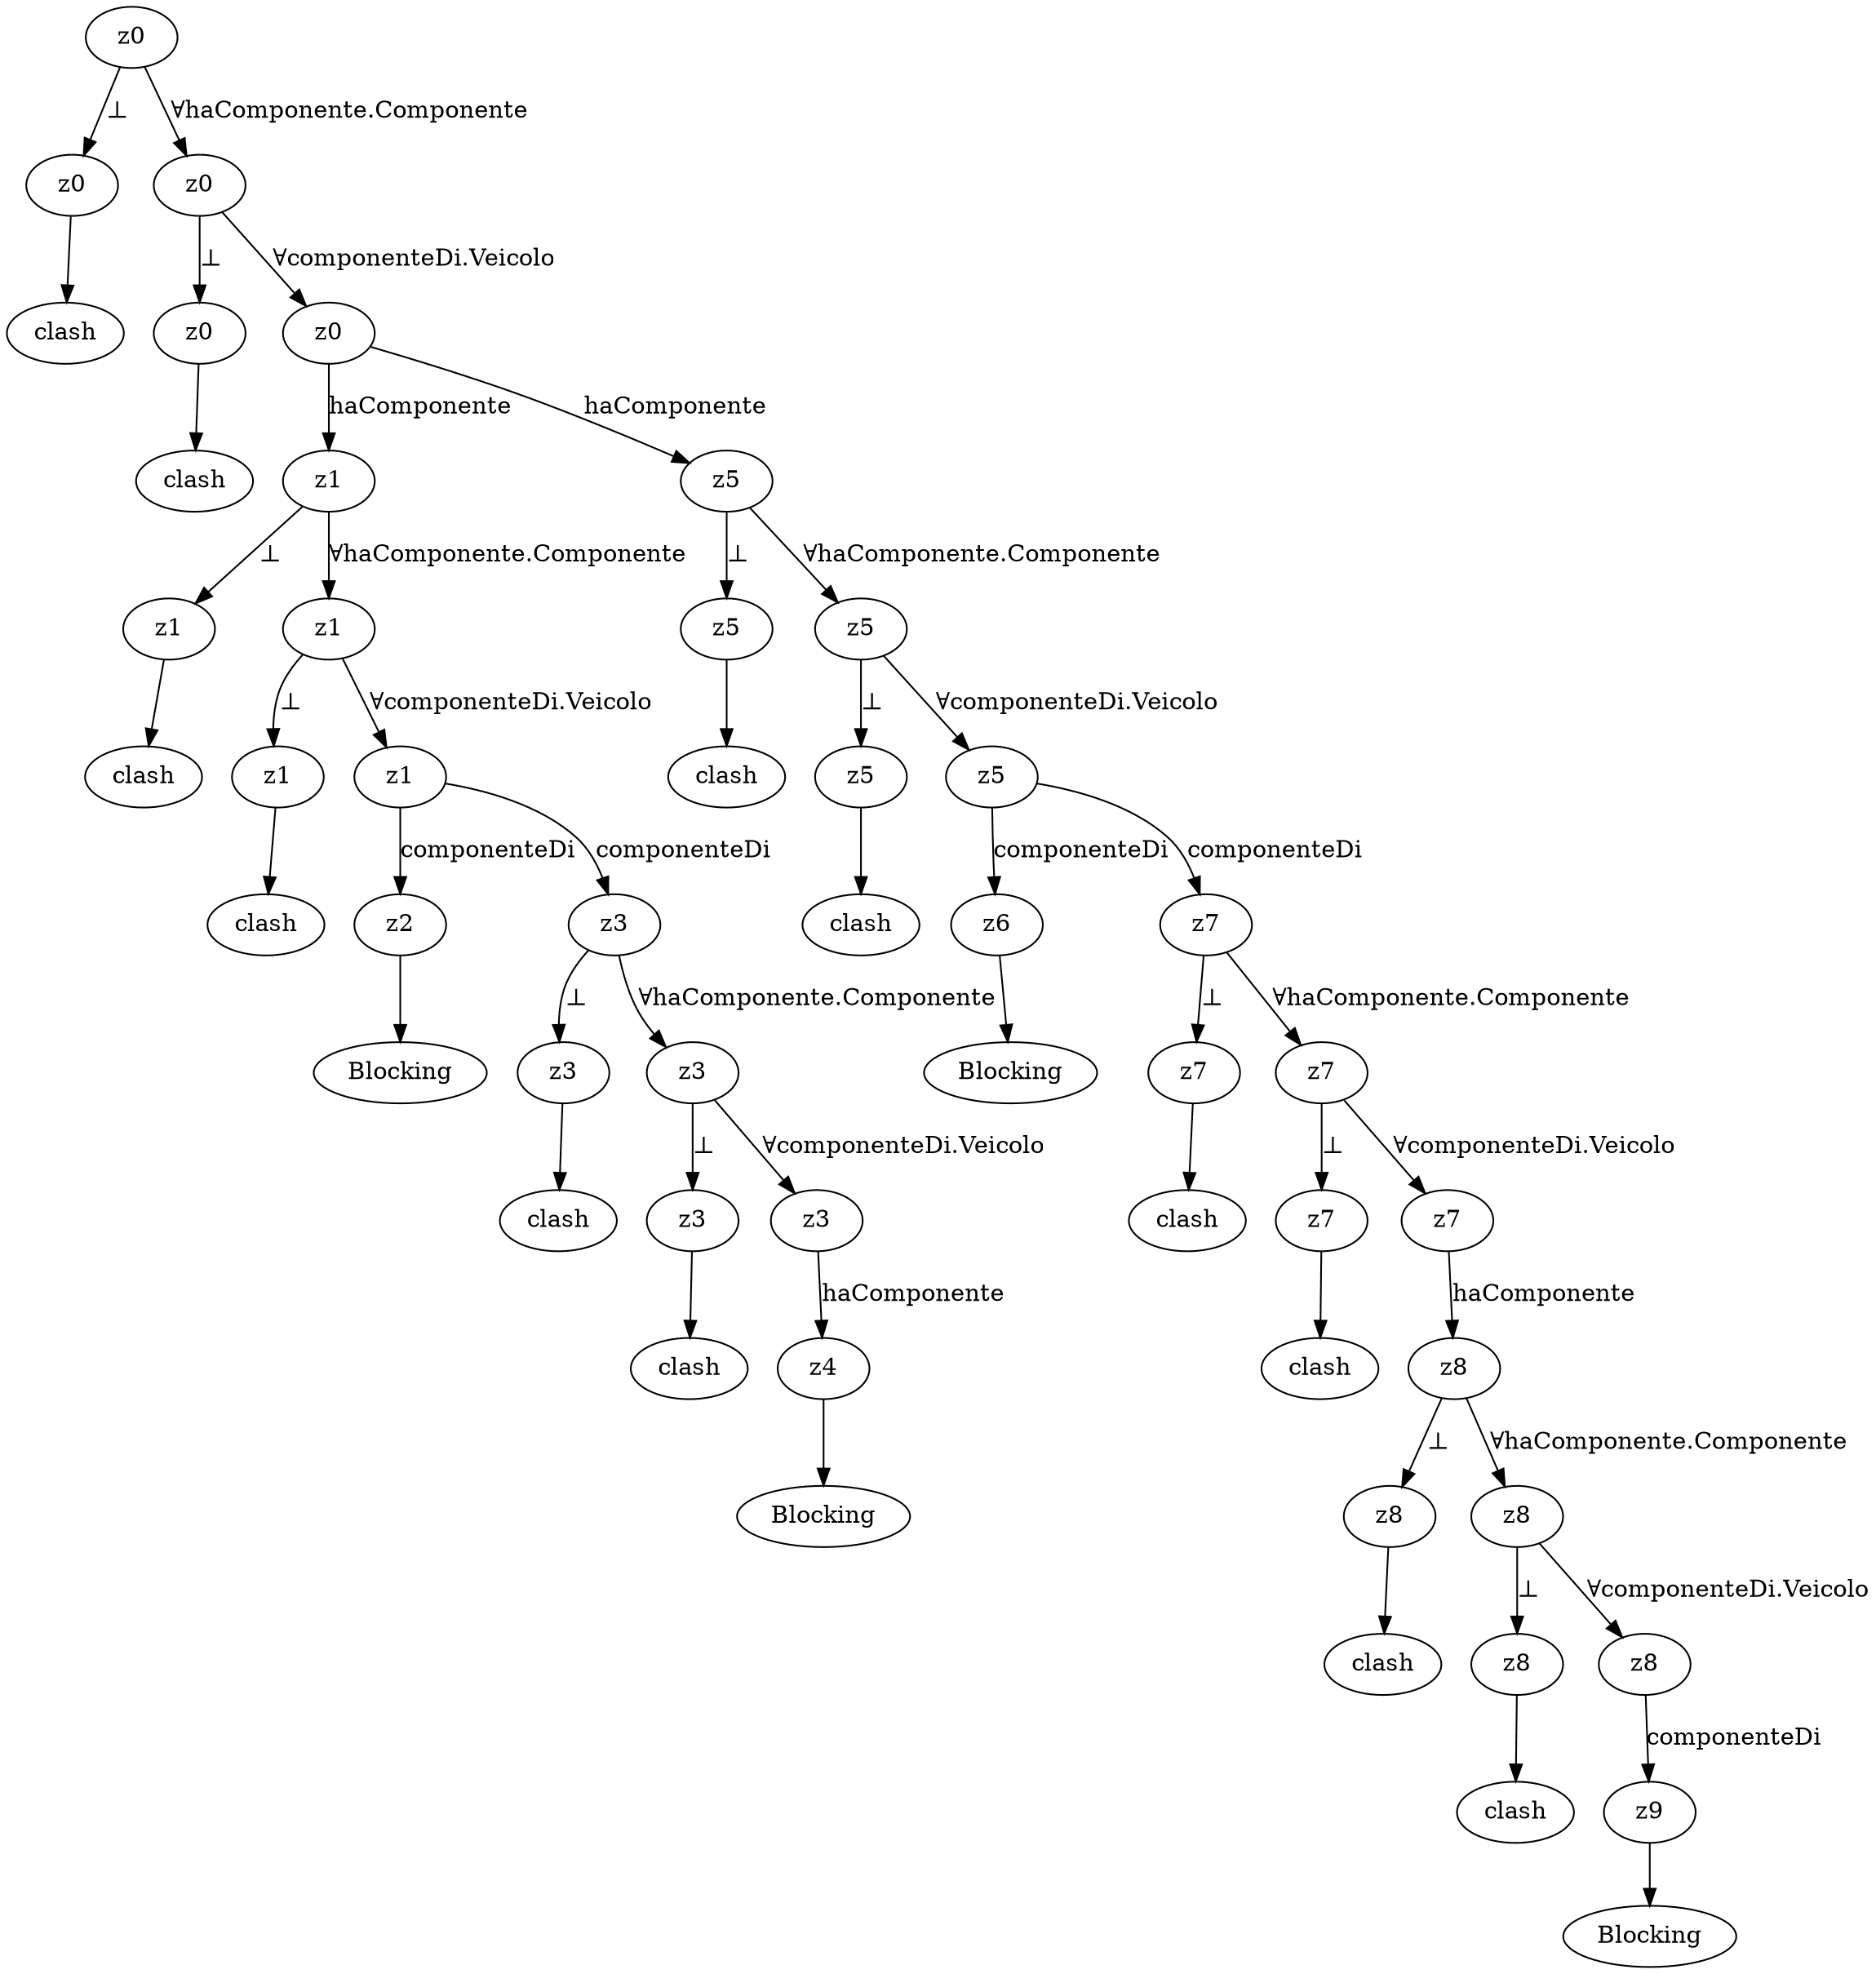 digraph G{
0 [label="z0"];
0 [label="z0" href="file:./labels.html#0" target="_blank"];
1 [label="z0" href="file:./labels.html#1" target="_blank"];
0->1[label="&#8869;"];
2 [label="clash" href="file:./labels.html#2" target="_blank"];
1->2;
3 [label="z0" href="file:./labels.html#3" target="_blank"];
0->3[label="&#8704;haComponente.Componente"];
4 [label="z0" href="file:./labels.html#4" target="_blank"];
3->4[label="&#8869;"];
5 [label="clash" href="file:./labels.html#5" target="_blank"];
4->5;
6 [label="z0" href="file:./labels.html#6" target="_blank"];
3->6[label="&#8704;componenteDi.Veicolo"];
7 [label="z1" href="file:./labels.html#7" target="_blank"];
6->7[label="haComponente"];
8 [label="z1" href="file:./labels.html#8" target="_blank"];
7->8[label="&#8869;"];
9 [label="clash" href="file:./labels.html#9" target="_blank"];
8->9;
10 [label="z1" href="file:./labels.html#10" target="_blank"];
7->10[label="&#8704;haComponente.Componente"];
11 [label="z1" href="file:./labels.html#11" target="_blank"];
10->11[label="&#8869;"];
12 [label="clash" href="file:./labels.html#12" target="_blank"];
11->12;
13 [label="z1" href="file:./labels.html#13" target="_blank"];
10->13[label="&#8704;componenteDi.Veicolo"];
14 [label="z2" href="file:./labels.html#14" target="_blank"];
13->14[label="componenteDi"];
15 [label="Blocking" href="file:./labels.html#15" target="_blank"];
14->15;
16 [label="z3" href="file:./labels.html#16" target="_blank"];
13->16[label="componenteDi"];
17 [label="z3" href="file:./labels.html#17" target="_blank"];
16->17[label="&#8869;"];
18 [label="clash" href="file:./labels.html#18" target="_blank"];
17->18;
19 [label="z3" href="file:./labels.html#19" target="_blank"];
16->19[label="&#8704;haComponente.Componente"];
20 [label="z3" href="file:./labels.html#20" target="_blank"];
19->20[label="&#8869;"];
21 [label="clash" href="file:./labels.html#21" target="_blank"];
20->21;
22 [label="z3" href="file:./labels.html#22" target="_blank"];
19->22[label="&#8704;componenteDi.Veicolo"];
23 [label="z4" href="file:./labels.html#23" target="_blank"];
22->23[label="haComponente"];
24 [label="Blocking" href="file:./labels.html#24" target="_blank"];
23->24;
25 [label="z5" href="file:./labels.html#25" target="_blank"];
6->25[label="haComponente"];
26 [label="z5" href="file:./labels.html#26" target="_blank"];
25->26[label="&#8869;"];
27 [label="clash" href="file:./labels.html#27" target="_blank"];
26->27;
28 [label="z5" href="file:./labels.html#28" target="_blank"];
25->28[label="&#8704;haComponente.Componente"];
29 [label="z5" href="file:./labels.html#29" target="_blank"];
28->29[label="&#8869;"];
30 [label="clash" href="file:./labels.html#30" target="_blank"];
29->30;
31 [label="z5" href="file:./labels.html#31" target="_blank"];
28->31[label="&#8704;componenteDi.Veicolo"];
32 [label="z6" href="file:./labels.html#32" target="_blank"];
31->32[label="componenteDi"];
33 [label="Blocking" href="file:./labels.html#33" target="_blank"];
32->33;
34 [label="z7" href="file:./labels.html#34" target="_blank"];
31->34[label="componenteDi"];
35 [label="z7" href="file:./labels.html#35" target="_blank"];
34->35[label="&#8869;"];
36 [label="clash" href="file:./labels.html#36" target="_blank"];
35->36;
37 [label="z7" href="file:./labels.html#37" target="_blank"];
34->37[label="&#8704;haComponente.Componente"];
38 [label="z7" href="file:./labels.html#38" target="_blank"];
37->38[label="&#8869;"];
39 [label="clash" href="file:./labels.html#39" target="_blank"];
38->39;
40 [label="z7" href="file:./labels.html#40" target="_blank"];
37->40[label="&#8704;componenteDi.Veicolo"];
41 [label="z8" href="file:./labels.html#41" target="_blank"];
40->41[label="haComponente"];
42 [label="z8" href="file:./labels.html#42" target="_blank"];
41->42[label="&#8869;"];
43 [label="clash" href="file:./labels.html#43" target="_blank"];
42->43;
44 [label="z8" href="file:./labels.html#44" target="_blank"];
41->44[label="&#8704;haComponente.Componente"];
45 [label="z8" href="file:./labels.html#45" target="_blank"];
44->45[label="&#8869;"];
46 [label="clash" href="file:./labels.html#46" target="_blank"];
45->46;
47 [label="z8" href="file:./labels.html#47" target="_blank"];
44->47[label="&#8704;componenteDi.Veicolo"];
48 [label="z9" href="file:./labels.html#48" target="_blank"];
47->48[label="componenteDi"];
49 [label="Blocking" href="file:./labels.html#49" target="_blank"];
48->49;
}